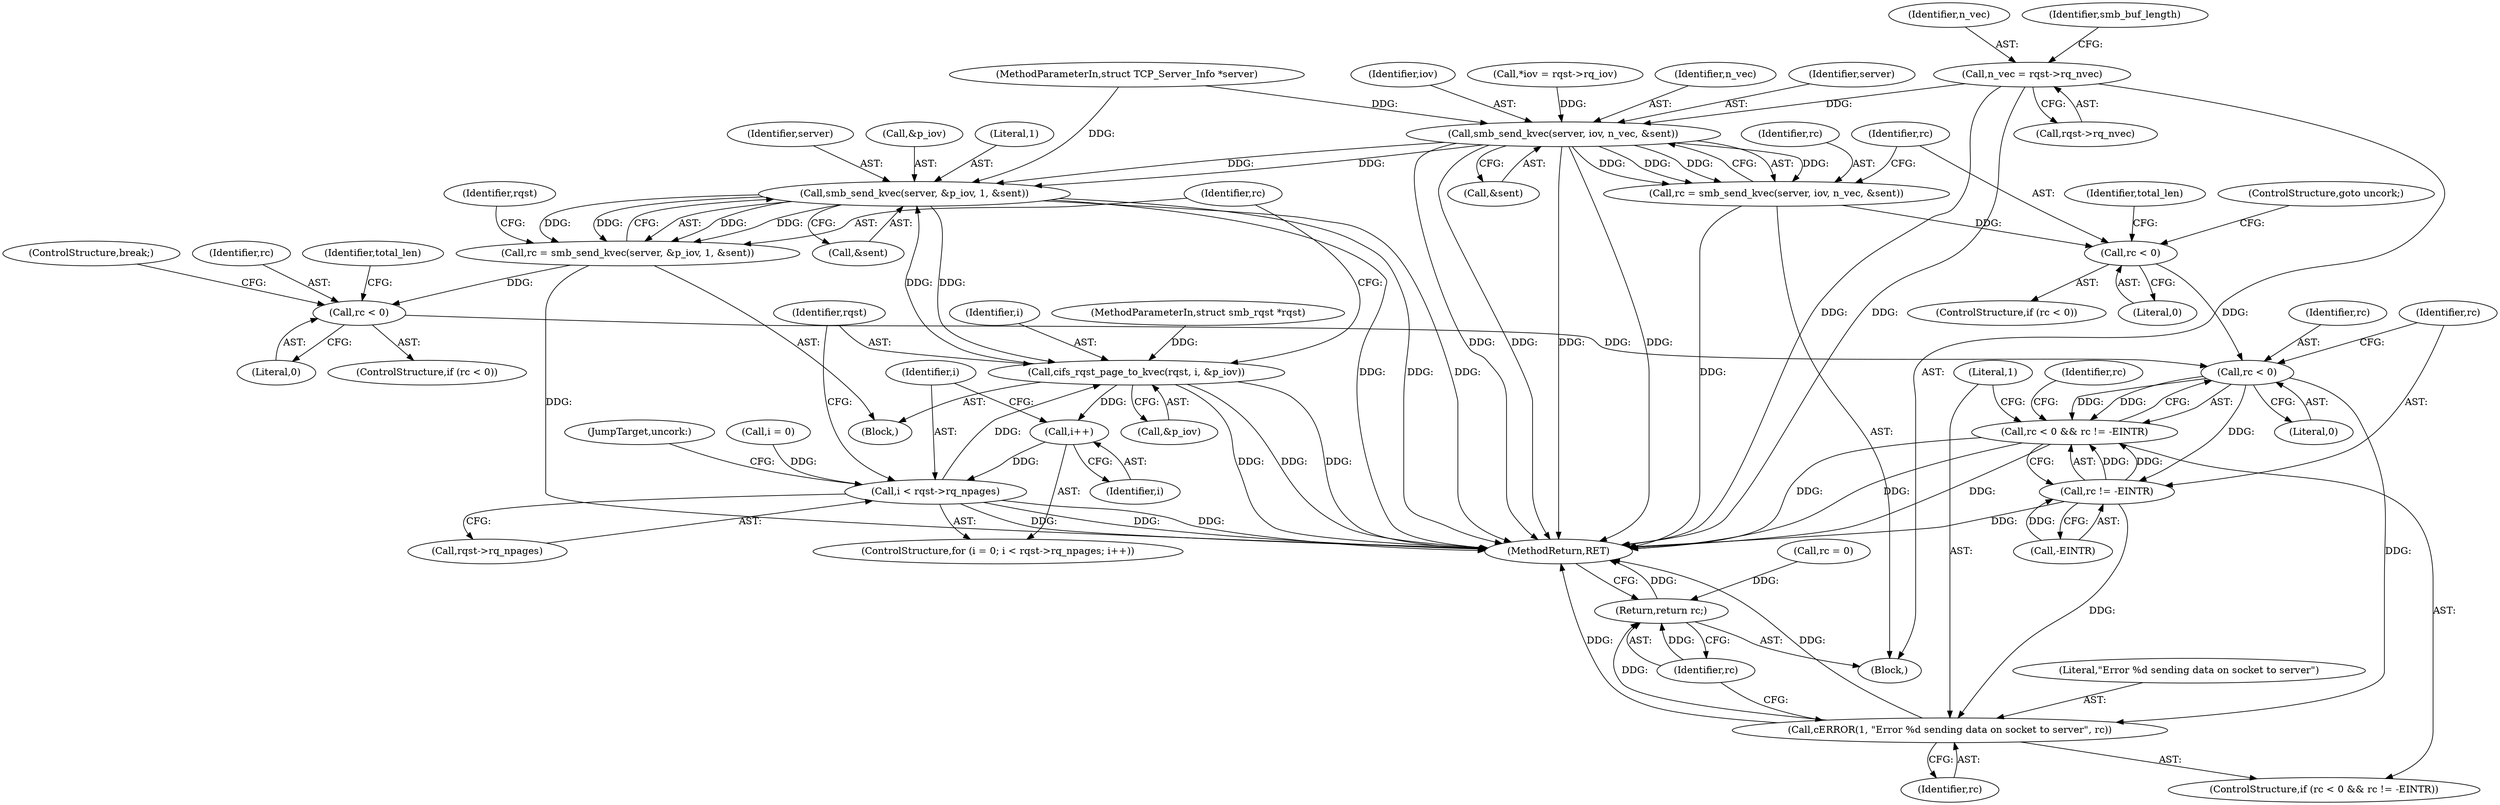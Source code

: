digraph "0_linux_ea702b80e0bbb2448e201472127288beb82ca2fe_0@pointer" {
"1000116" [label="(Call,n_vec = rqst->rq_nvec)"];
"1000180" [label="(Call,smb_send_kvec(server, iov, n_vec, &sent))"];
"1000178" [label="(Call,rc = smb_send_kvec(server, iov, n_vec, &sent))"];
"1000187" [label="(Call,rc < 0)"];
"1000274" [label="(Call,rc < 0)"];
"1000273" [label="(Call,rc < 0 && rc != -EINTR)"];
"1000277" [label="(Call,rc != -EINTR)"];
"1000281" [label="(Call,cERROR(1, \"Error %d sending data on socket to server\", rc))"];
"1000289" [label="(Return,return rc;)"];
"1000214" [label="(Call,smb_send_kvec(server, &p_iov, 1, &sent))"];
"1000207" [label="(Call,cifs_rqst_page_to_kvec(rqst, i, &p_iov))"];
"1000203" [label="(Call,i++)"];
"1000198" [label="(Call,i < rqst->rq_npages)"];
"1000212" [label="(Call,rc = smb_send_kvec(server, &p_iov, 1, &sent))"];
"1000228" [label="(Call,rc < 0)"];
"1000278" [label="(Identifier,rc)"];
"1000182" [label="(Identifier,iov)"];
"1000279" [label="(Call,-EINTR)"];
"1000188" [label="(Identifier,rc)"];
"1000198" [label="(Call,i < rqst->rq_npages)"];
"1000287" [label="(Identifier,rc)"];
"1000224" [label="(Identifier,rqst)"];
"1000281" [label="(Call,cERROR(1, \"Error %d sending data on socket to server\", rc))"];
"1000186" [label="(ControlStructure,if (rc < 0))"];
"1000273" [label="(Call,rc < 0 && rc != -EINTR)"];
"1000212" [label="(Call,rc = smb_send_kvec(server, &p_iov, 1, &sent))"];
"1000291" [label="(MethodReturn,RET)"];
"1000194" [label="(ControlStructure,for (i = 0; i < rqst->rq_npages; i++))"];
"1000215" [label="(Identifier,server)"];
"1000180" [label="(Call,smb_send_kvec(server, iov, n_vec, &sent))"];
"1000284" [label="(Identifier,rc)"];
"1000205" [label="(Block,)"];
"1000117" [label="(Identifier,n_vec)"];
"1000277" [label="(Call,rc != -EINTR)"];
"1000213" [label="(Identifier,rc)"];
"1000204" [label="(Identifier,i)"];
"1000210" [label="(Call,&p_iov)"];
"1000110" [label="(Call,*iov = rqst->rq_iov)"];
"1000189" [label="(Literal,0)"];
"1000286" [label="(Call,rc = 0)"];
"1000184" [label="(Call,&sent)"];
"1000190" [label="(ControlStructure,goto uncork;)"];
"1000219" [label="(Call,&sent)"];
"1000118" [label="(Call,rqst->rq_nvec)"];
"1000290" [label="(Identifier,rc)"];
"1000214" [label="(Call,smb_send_kvec(server, &p_iov, 1, &sent))"];
"1000216" [label="(Call,&p_iov)"];
"1000289" [label="(Return,return rc;)"];
"1000203" [label="(Call,i++)"];
"1000200" [label="(Call,rqst->rq_npages)"];
"1000230" [label="(Literal,0)"];
"1000183" [label="(Identifier,n_vec)"];
"1000178" [label="(Call,rc = smb_send_kvec(server, iov, n_vec, &sent))"];
"1000229" [label="(Identifier,rc)"];
"1000207" [label="(Call,cifs_rqst_page_to_kvec(rqst, i, &p_iov))"];
"1000107" [label="(Block,)"];
"1000187" [label="(Call,rc < 0)"];
"1000235" [label="(JumpTarget,uncork:)"];
"1000106" [label="(MethodParameterIn,struct smb_rqst *rqst)"];
"1000228" [label="(Call,rc < 0)"];
"1000275" [label="(Identifier,rc)"];
"1000282" [label="(Literal,1)"];
"1000116" [label="(Call,n_vec = rqst->rq_nvec)"];
"1000233" [label="(Identifier,total_len)"];
"1000195" [label="(Call,i = 0)"];
"1000272" [label="(ControlStructure,if (rc < 0 && rc != -EINTR))"];
"1000179" [label="(Identifier,rc)"];
"1000283" [label="(Literal,\"Error %d sending data on socket to server\")"];
"1000274" [label="(Call,rc < 0)"];
"1000192" [label="(Identifier,total_len)"];
"1000231" [label="(ControlStructure,break;)"];
"1000276" [label="(Literal,0)"];
"1000218" [label="(Literal,1)"];
"1000209" [label="(Identifier,i)"];
"1000105" [label="(MethodParameterIn,struct TCP_Server_Info *server)"];
"1000208" [label="(Identifier,rqst)"];
"1000199" [label="(Identifier,i)"];
"1000123" [label="(Identifier,smb_buf_length)"];
"1000181" [label="(Identifier,server)"];
"1000227" [label="(ControlStructure,if (rc < 0))"];
"1000116" -> "1000107"  [label="AST: "];
"1000116" -> "1000118"  [label="CFG: "];
"1000117" -> "1000116"  [label="AST: "];
"1000118" -> "1000116"  [label="AST: "];
"1000123" -> "1000116"  [label="CFG: "];
"1000116" -> "1000291"  [label="DDG: "];
"1000116" -> "1000291"  [label="DDG: "];
"1000116" -> "1000180"  [label="DDG: "];
"1000180" -> "1000178"  [label="AST: "];
"1000180" -> "1000184"  [label="CFG: "];
"1000181" -> "1000180"  [label="AST: "];
"1000182" -> "1000180"  [label="AST: "];
"1000183" -> "1000180"  [label="AST: "];
"1000184" -> "1000180"  [label="AST: "];
"1000178" -> "1000180"  [label="CFG: "];
"1000180" -> "1000291"  [label="DDG: "];
"1000180" -> "1000291"  [label="DDG: "];
"1000180" -> "1000291"  [label="DDG: "];
"1000180" -> "1000291"  [label="DDG: "];
"1000180" -> "1000178"  [label="DDG: "];
"1000180" -> "1000178"  [label="DDG: "];
"1000180" -> "1000178"  [label="DDG: "];
"1000180" -> "1000178"  [label="DDG: "];
"1000105" -> "1000180"  [label="DDG: "];
"1000110" -> "1000180"  [label="DDG: "];
"1000180" -> "1000214"  [label="DDG: "];
"1000180" -> "1000214"  [label="DDG: "];
"1000178" -> "1000107"  [label="AST: "];
"1000179" -> "1000178"  [label="AST: "];
"1000188" -> "1000178"  [label="CFG: "];
"1000178" -> "1000291"  [label="DDG: "];
"1000178" -> "1000187"  [label="DDG: "];
"1000187" -> "1000186"  [label="AST: "];
"1000187" -> "1000189"  [label="CFG: "];
"1000188" -> "1000187"  [label="AST: "];
"1000189" -> "1000187"  [label="AST: "];
"1000190" -> "1000187"  [label="CFG: "];
"1000192" -> "1000187"  [label="CFG: "];
"1000187" -> "1000274"  [label="DDG: "];
"1000274" -> "1000273"  [label="AST: "];
"1000274" -> "1000276"  [label="CFG: "];
"1000275" -> "1000274"  [label="AST: "];
"1000276" -> "1000274"  [label="AST: "];
"1000278" -> "1000274"  [label="CFG: "];
"1000273" -> "1000274"  [label="CFG: "];
"1000274" -> "1000273"  [label="DDG: "];
"1000274" -> "1000273"  [label="DDG: "];
"1000228" -> "1000274"  [label="DDG: "];
"1000274" -> "1000277"  [label="DDG: "];
"1000274" -> "1000281"  [label="DDG: "];
"1000273" -> "1000272"  [label="AST: "];
"1000273" -> "1000277"  [label="CFG: "];
"1000277" -> "1000273"  [label="AST: "];
"1000282" -> "1000273"  [label="CFG: "];
"1000287" -> "1000273"  [label="CFG: "];
"1000273" -> "1000291"  [label="DDG: "];
"1000273" -> "1000291"  [label="DDG: "];
"1000273" -> "1000291"  [label="DDG: "];
"1000277" -> "1000273"  [label="DDG: "];
"1000277" -> "1000273"  [label="DDG: "];
"1000277" -> "1000279"  [label="CFG: "];
"1000278" -> "1000277"  [label="AST: "];
"1000279" -> "1000277"  [label="AST: "];
"1000277" -> "1000291"  [label="DDG: "];
"1000279" -> "1000277"  [label="DDG: "];
"1000277" -> "1000281"  [label="DDG: "];
"1000281" -> "1000272"  [label="AST: "];
"1000281" -> "1000284"  [label="CFG: "];
"1000282" -> "1000281"  [label="AST: "];
"1000283" -> "1000281"  [label="AST: "];
"1000284" -> "1000281"  [label="AST: "];
"1000290" -> "1000281"  [label="CFG: "];
"1000281" -> "1000291"  [label="DDG: "];
"1000281" -> "1000291"  [label="DDG: "];
"1000281" -> "1000289"  [label="DDG: "];
"1000289" -> "1000107"  [label="AST: "];
"1000289" -> "1000290"  [label="CFG: "];
"1000290" -> "1000289"  [label="AST: "];
"1000291" -> "1000289"  [label="CFG: "];
"1000289" -> "1000291"  [label="DDG: "];
"1000290" -> "1000289"  [label="DDG: "];
"1000286" -> "1000289"  [label="DDG: "];
"1000214" -> "1000212"  [label="AST: "];
"1000214" -> "1000219"  [label="CFG: "];
"1000215" -> "1000214"  [label="AST: "];
"1000216" -> "1000214"  [label="AST: "];
"1000218" -> "1000214"  [label="AST: "];
"1000219" -> "1000214"  [label="AST: "];
"1000212" -> "1000214"  [label="CFG: "];
"1000214" -> "1000291"  [label="DDG: "];
"1000214" -> "1000291"  [label="DDG: "];
"1000214" -> "1000291"  [label="DDG: "];
"1000214" -> "1000207"  [label="DDG: "];
"1000214" -> "1000212"  [label="DDG: "];
"1000214" -> "1000212"  [label="DDG: "];
"1000214" -> "1000212"  [label="DDG: "];
"1000214" -> "1000212"  [label="DDG: "];
"1000105" -> "1000214"  [label="DDG: "];
"1000207" -> "1000214"  [label="DDG: "];
"1000207" -> "1000205"  [label="AST: "];
"1000207" -> "1000210"  [label="CFG: "];
"1000208" -> "1000207"  [label="AST: "];
"1000209" -> "1000207"  [label="AST: "];
"1000210" -> "1000207"  [label="AST: "];
"1000213" -> "1000207"  [label="CFG: "];
"1000207" -> "1000291"  [label="DDG: "];
"1000207" -> "1000291"  [label="DDG: "];
"1000207" -> "1000291"  [label="DDG: "];
"1000207" -> "1000203"  [label="DDG: "];
"1000106" -> "1000207"  [label="DDG: "];
"1000198" -> "1000207"  [label="DDG: "];
"1000203" -> "1000194"  [label="AST: "];
"1000203" -> "1000204"  [label="CFG: "];
"1000204" -> "1000203"  [label="AST: "];
"1000199" -> "1000203"  [label="CFG: "];
"1000203" -> "1000198"  [label="DDG: "];
"1000198" -> "1000194"  [label="AST: "];
"1000198" -> "1000200"  [label="CFG: "];
"1000199" -> "1000198"  [label="AST: "];
"1000200" -> "1000198"  [label="AST: "];
"1000208" -> "1000198"  [label="CFG: "];
"1000235" -> "1000198"  [label="CFG: "];
"1000198" -> "1000291"  [label="DDG: "];
"1000198" -> "1000291"  [label="DDG: "];
"1000198" -> "1000291"  [label="DDG: "];
"1000195" -> "1000198"  [label="DDG: "];
"1000212" -> "1000205"  [label="AST: "];
"1000213" -> "1000212"  [label="AST: "];
"1000224" -> "1000212"  [label="CFG: "];
"1000212" -> "1000291"  [label="DDG: "];
"1000212" -> "1000228"  [label="DDG: "];
"1000228" -> "1000227"  [label="AST: "];
"1000228" -> "1000230"  [label="CFG: "];
"1000229" -> "1000228"  [label="AST: "];
"1000230" -> "1000228"  [label="AST: "];
"1000231" -> "1000228"  [label="CFG: "];
"1000233" -> "1000228"  [label="CFG: "];
}

